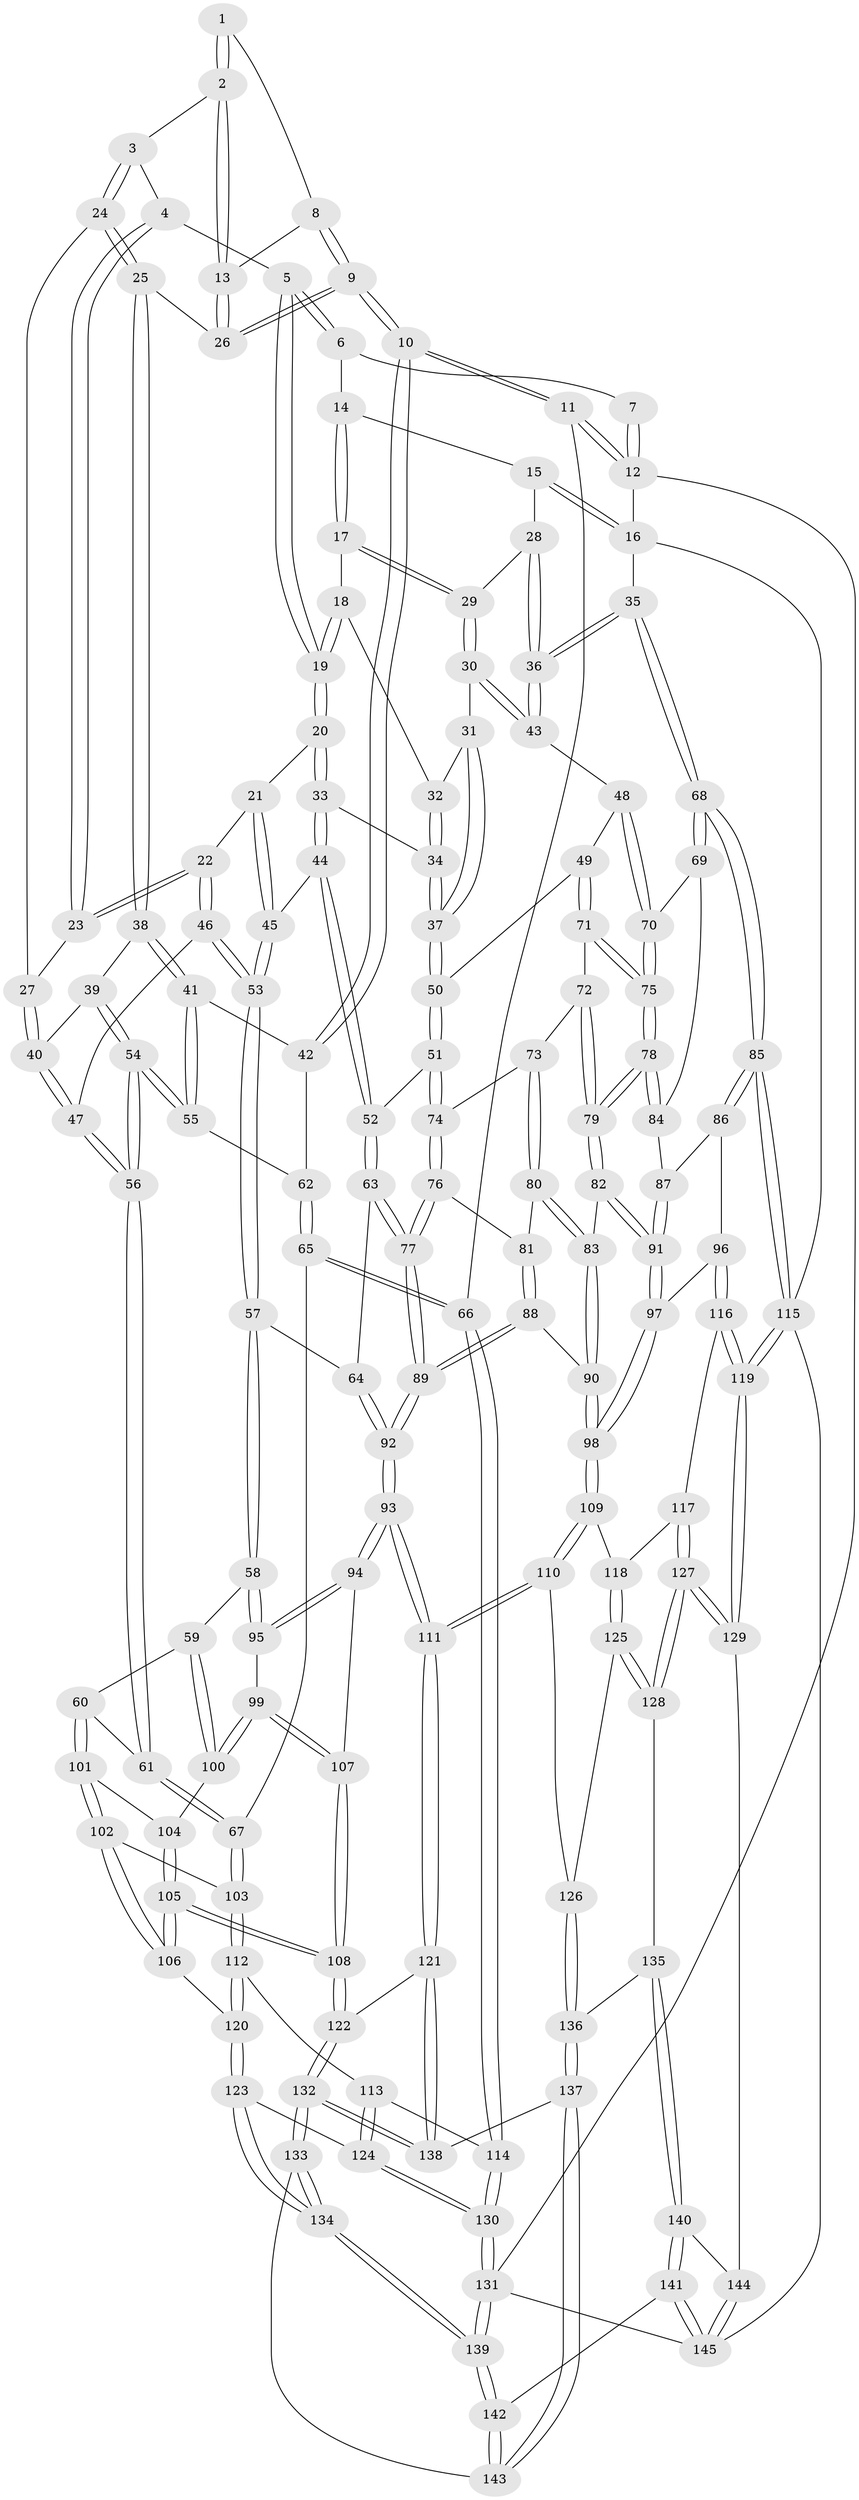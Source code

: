 // coarse degree distribution, {3: 0.09090909090909091, 6: 0.06818181818181818, 4: 0.5, 5: 0.32954545454545453, 7: 0.011363636363636364}
// Generated by graph-tools (version 1.1) at 2025/42/03/06/25 10:42:36]
// undirected, 145 vertices, 359 edges
graph export_dot {
graph [start="1"]
  node [color=gray90,style=filled];
  1 [pos="+0.10314373581430307+0"];
  2 [pos="+0.21954157265457738+0.04935493213403851"];
  3 [pos="+0.2290197888653013+0.059620310464695674"];
  4 [pos="+0.2578933861087142+0.06729256881750773"];
  5 [pos="+0.4893153654934442+0"];
  6 [pos="+0.49270256934372164+0"];
  7 [pos="+0.09426120155630828+0"];
  8 [pos="+0.08543777424793182+0"];
  9 [pos="+0+0.131902163931375"];
  10 [pos="+0+0.1959987331089602"];
  11 [pos="+0+0.1963110906347358"];
  12 [pos="+0+0"];
  13 [pos="+0.0985492652944344+0.11097590041914106"];
  14 [pos="+0.7805688045010093+0"];
  15 [pos="+1+0"];
  16 [pos="+1+0"];
  17 [pos="+0.7567966247302266+0.06810571364613924"];
  18 [pos="+0.6858935784740108+0.09864506951739735"];
  19 [pos="+0.49875529466413315+0.037510374919845234"];
  20 [pos="+0.492235951928114+0.0569780985222548"];
  21 [pos="+0.46158785783276934+0.08408983008655065"];
  22 [pos="+0.370546034158176+0.15217609555039704"];
  23 [pos="+0.35676820323150243+0.14594724428838096"];
  24 [pos="+0.2177012155945341+0.0986283540484725"];
  25 [pos="+0.1080991911197128+0.1441266968810713"];
  26 [pos="+0.0935381079939655+0.12380916606442742"];
  27 [pos="+0.2090262908386919+0.1642473734541539"];
  28 [pos="+0.8755436828731961+0.10947336873259388"];
  29 [pos="+0.8214912316345072+0.12844305352822363"];
  30 [pos="+0.811425325686182+0.17652548402630028"];
  31 [pos="+0.7101776020047812+0.17513263612741253"];
  32 [pos="+0.6855213022907254+0.11302698405825076"];
  33 [pos="+0.550111566277651+0.17104463365696498"];
  34 [pos="+0.646792016041367+0.18410320738847616"];
  35 [pos="+1+0.293161796927538"];
  36 [pos="+1+0.26940318392052837"];
  37 [pos="+0.6845791686430872+0.2342362621039075"];
  38 [pos="+0.12617314875241536+0.17540971037222433"];
  39 [pos="+0.1732978326562504+0.20978237896397958"];
  40 [pos="+0.17383853295554808+0.2094127358245308"];
  41 [pos="+0.03502208683682557+0.24733264653288164"];
  42 [pos="+0.004285576358322267+0.2524101779219782"];
  43 [pos="+0.8162089354592426+0.2581434343374622"];
  44 [pos="+0.5589062657464533+0.24904107269874345"];
  45 [pos="+0.47421963766912967+0.28232545863256747"];
  46 [pos="+0.35688150157390836+0.21194801905941082"];
  47 [pos="+0.35526404978882725+0.213201455185889"];
  48 [pos="+0.8007286952146928+0.27575817298156924"];
  49 [pos="+0.7973932527289121+0.2770425812497398"];
  50 [pos="+0.6902468151666481+0.2706001380862179"];
  51 [pos="+0.636021797646838+0.3081063532058742"];
  52 [pos="+0.6109927042386898+0.306254534888378"];
  53 [pos="+0.43733172049740915+0.3076487459361673"];
  54 [pos="+0.17468807866461755+0.2923427999151113"];
  55 [pos="+0.1475736675448739+0.29224103488793346"];
  56 [pos="+0.22988948576750015+0.37745207648402074"];
  57 [pos="+0.4376933917397733+0.40025038211650193"];
  58 [pos="+0.3796497327385379+0.4384623675522485"];
  59 [pos="+0.32998491311023537+0.4443009595184464"];
  60 [pos="+0.2673805190708116+0.43081042052394375"];
  61 [pos="+0.23314652724281304+0.4082841179386608"];
  62 [pos="+0.06186235766840844+0.32535418177430947"];
  63 [pos="+0.5209995809909905+0.4090343319895322"];
  64 [pos="+0.4862266109846953+0.4085191955563405"];
  65 [pos="+0.020757632263204682+0.4811770787957538"];
  66 [pos="+0+0.5036563431588119"];
  67 [pos="+0.0724767034227279+0.4872053021081914"];
  68 [pos="+1+0.40901425093438465"];
  69 [pos="+0.8920202332786346+0.40001309455671014"];
  70 [pos="+0.856286960180958+0.3785306836171066"];
  71 [pos="+0.7684161898153986+0.34918792101968005"];
  72 [pos="+0.698565019700171+0.39535243949726057"];
  73 [pos="+0.689347567216035+0.39399388740108093"];
  74 [pos="+0.6406049761305584+0.31750924583497964"];
  75 [pos="+0.7849186704791502+0.42450675910951036"];
  76 [pos="+0.6196986891128188+0.42812714071627755"];
  77 [pos="+0.5419346414294876+0.4297898822146199"];
  78 [pos="+0.7726764092807761+0.4527404383985778"];
  79 [pos="+0.7724535779449981+0.45307039235626173"];
  80 [pos="+0.6718590962496122+0.4244132962637146"];
  81 [pos="+0.6416382008476865+0.4360668573110674"];
  82 [pos="+0.7716242586878647+0.4871883820165152"];
  83 [pos="+0.6962003887298434+0.495761855575311"];
  84 [pos="+0.8692559202346786+0.43066024665163344"];
  85 [pos="+1+0.409306718219744"];
  86 [pos="+0.8963484521729114+0.510383617957681"];
  87 [pos="+0.8630543497250046+0.44964655664642045"];
  88 [pos="+0.6201762216184121+0.5362452028433035"];
  89 [pos="+0.5930889049269926+0.5399921258623277"];
  90 [pos="+0.6422245522240805+0.5390543871218301"];
  91 [pos="+0.7979893773441882+0.5218084710794096"];
  92 [pos="+0.5148187405370285+0.6264865602220356"];
  93 [pos="+0.5139089522332961+0.6277788281769168"];
  94 [pos="+0.48540933201358155+0.6137979083478271"];
  95 [pos="+0.47585082225816755+0.60420908687821"];
  96 [pos="+0.8278934139991061+0.5544270553672176"];
  97 [pos="+0.8040135593614262+0.5353358211060122"];
  98 [pos="+0.6977235986201337+0.5989854045580413"];
  99 [pos="+0.3493143246678991+0.5813759857864238"];
  100 [pos="+0.3451526230815393+0.5696506247528794"];
  101 [pos="+0.2613246748204326+0.47843082100556117"];
  102 [pos="+0.22141553094777158+0.6219951531710196"];
  103 [pos="+0.09181802759190248+0.5250134419775931"];
  104 [pos="+0.29092630891904825+0.5865118987353721"];
  105 [pos="+0.2600037542674144+0.69309763132033"];
  106 [pos="+0.24122148301712243+0.6879528777715187"];
  107 [pos="+0.32381496191483145+0.6662404334834056"];
  108 [pos="+0.2866990478398514+0.7052070918273888"];
  109 [pos="+0.6989046959733446+0.6195083740088134"];
  110 [pos="+0.5551062984452892+0.6963673031082867"];
  111 [pos="+0.5314325148346605+0.6940722580587267"];
  112 [pos="+0.11339308378884369+0.6701908568566554"];
  113 [pos="+0.08630652039819961+0.6842704939978831"];
  114 [pos="+0+0.5223988730414034"];
  115 [pos="+1+0.6928086286370801"];
  116 [pos="+0.8365164260292708+0.5789645574441561"];
  117 [pos="+0.8074974940650141+0.6734436267362307"];
  118 [pos="+0.7408377245938109+0.6783690948137161"];
  119 [pos="+1+0.6993239387100597"];
  120 [pos="+0.20289568345498357+0.7007106791075889"];
  121 [pos="+0.518858422422482+0.7184933258760591"];
  122 [pos="+0.305580732097109+0.734664897217475"];
  123 [pos="+0.1264556583943379+0.8324200341738871"];
  124 [pos="+0.02803312137762498+0.7871099889721459"];
  125 [pos="+0.7011631703172683+0.7332994315253633"];
  126 [pos="+0.6058226640178586+0.7166720214412262"];
  127 [pos="+0.9146994640372583+0.7990710186323113"];
  128 [pos="+0.7249377943101349+0.8156694461202809"];
  129 [pos="+0.9190687071084452+0.80103350906002"];
  130 [pos="+0+0.8261585418704737"];
  131 [pos="+0+1"];
  132 [pos="+0.3234250914528083+0.9031769427743831"];
  133 [pos="+0.3182713169146595+0.9288019872203405"];
  134 [pos="+0.23900408551046787+1"];
  135 [pos="+0.7013287224096794+0.8471122079843347"];
  136 [pos="+0.6625041811705094+0.8488476796660804"];
  137 [pos="+0.5628990280239785+0.8765786255889364"];
  138 [pos="+0.5168561390600253+0.7458710343133282"];
  139 [pos="+0.20885787278455875+1"];
  140 [pos="+0.7339698672908803+0.9447962274410112"];
  141 [pos="+0.6856125964217553+1"];
  142 [pos="+0.6393459093686268+1"];
  143 [pos="+0.5545909015174946+0.8986359480879006"];
  144 [pos="+0.9000087068025678+0.863759067306649"];
  145 [pos="+0.9221462814345469+1"];
  1 -- 2;
  1 -- 2;
  1 -- 8;
  2 -- 3;
  2 -- 13;
  2 -- 13;
  3 -- 4;
  3 -- 24;
  3 -- 24;
  4 -- 5;
  4 -- 23;
  4 -- 23;
  5 -- 6;
  5 -- 6;
  5 -- 19;
  5 -- 19;
  6 -- 7;
  6 -- 14;
  7 -- 12;
  7 -- 12;
  8 -- 9;
  8 -- 9;
  8 -- 13;
  9 -- 10;
  9 -- 10;
  9 -- 26;
  9 -- 26;
  10 -- 11;
  10 -- 11;
  10 -- 42;
  10 -- 42;
  11 -- 12;
  11 -- 12;
  11 -- 66;
  12 -- 16;
  12 -- 131;
  13 -- 26;
  13 -- 26;
  14 -- 15;
  14 -- 17;
  14 -- 17;
  15 -- 16;
  15 -- 16;
  15 -- 28;
  16 -- 35;
  16 -- 115;
  17 -- 18;
  17 -- 29;
  17 -- 29;
  18 -- 19;
  18 -- 19;
  18 -- 32;
  19 -- 20;
  19 -- 20;
  20 -- 21;
  20 -- 33;
  20 -- 33;
  21 -- 22;
  21 -- 45;
  21 -- 45;
  22 -- 23;
  22 -- 23;
  22 -- 46;
  22 -- 46;
  23 -- 27;
  24 -- 25;
  24 -- 25;
  24 -- 27;
  25 -- 26;
  25 -- 38;
  25 -- 38;
  27 -- 40;
  27 -- 40;
  28 -- 29;
  28 -- 36;
  28 -- 36;
  29 -- 30;
  29 -- 30;
  30 -- 31;
  30 -- 43;
  30 -- 43;
  31 -- 32;
  31 -- 37;
  31 -- 37;
  32 -- 34;
  32 -- 34;
  33 -- 34;
  33 -- 44;
  33 -- 44;
  34 -- 37;
  34 -- 37;
  35 -- 36;
  35 -- 36;
  35 -- 68;
  35 -- 68;
  36 -- 43;
  36 -- 43;
  37 -- 50;
  37 -- 50;
  38 -- 39;
  38 -- 41;
  38 -- 41;
  39 -- 40;
  39 -- 54;
  39 -- 54;
  40 -- 47;
  40 -- 47;
  41 -- 42;
  41 -- 55;
  41 -- 55;
  42 -- 62;
  43 -- 48;
  44 -- 45;
  44 -- 52;
  44 -- 52;
  45 -- 53;
  45 -- 53;
  46 -- 47;
  46 -- 53;
  46 -- 53;
  47 -- 56;
  47 -- 56;
  48 -- 49;
  48 -- 70;
  48 -- 70;
  49 -- 50;
  49 -- 71;
  49 -- 71;
  50 -- 51;
  50 -- 51;
  51 -- 52;
  51 -- 74;
  51 -- 74;
  52 -- 63;
  52 -- 63;
  53 -- 57;
  53 -- 57;
  54 -- 55;
  54 -- 55;
  54 -- 56;
  54 -- 56;
  55 -- 62;
  56 -- 61;
  56 -- 61;
  57 -- 58;
  57 -- 58;
  57 -- 64;
  58 -- 59;
  58 -- 95;
  58 -- 95;
  59 -- 60;
  59 -- 100;
  59 -- 100;
  60 -- 61;
  60 -- 101;
  60 -- 101;
  61 -- 67;
  61 -- 67;
  62 -- 65;
  62 -- 65;
  63 -- 64;
  63 -- 77;
  63 -- 77;
  64 -- 92;
  64 -- 92;
  65 -- 66;
  65 -- 66;
  65 -- 67;
  66 -- 114;
  66 -- 114;
  67 -- 103;
  67 -- 103;
  68 -- 69;
  68 -- 69;
  68 -- 85;
  68 -- 85;
  69 -- 70;
  69 -- 84;
  70 -- 75;
  70 -- 75;
  71 -- 72;
  71 -- 75;
  71 -- 75;
  72 -- 73;
  72 -- 79;
  72 -- 79;
  73 -- 74;
  73 -- 80;
  73 -- 80;
  74 -- 76;
  74 -- 76;
  75 -- 78;
  75 -- 78;
  76 -- 77;
  76 -- 77;
  76 -- 81;
  77 -- 89;
  77 -- 89;
  78 -- 79;
  78 -- 79;
  78 -- 84;
  78 -- 84;
  79 -- 82;
  79 -- 82;
  80 -- 81;
  80 -- 83;
  80 -- 83;
  81 -- 88;
  81 -- 88;
  82 -- 83;
  82 -- 91;
  82 -- 91;
  83 -- 90;
  83 -- 90;
  84 -- 87;
  85 -- 86;
  85 -- 86;
  85 -- 115;
  85 -- 115;
  86 -- 87;
  86 -- 96;
  87 -- 91;
  87 -- 91;
  88 -- 89;
  88 -- 89;
  88 -- 90;
  89 -- 92;
  89 -- 92;
  90 -- 98;
  90 -- 98;
  91 -- 97;
  91 -- 97;
  92 -- 93;
  92 -- 93;
  93 -- 94;
  93 -- 94;
  93 -- 111;
  93 -- 111;
  94 -- 95;
  94 -- 95;
  94 -- 107;
  95 -- 99;
  96 -- 97;
  96 -- 116;
  96 -- 116;
  97 -- 98;
  97 -- 98;
  98 -- 109;
  98 -- 109;
  99 -- 100;
  99 -- 100;
  99 -- 107;
  99 -- 107;
  100 -- 104;
  101 -- 102;
  101 -- 102;
  101 -- 104;
  102 -- 103;
  102 -- 106;
  102 -- 106;
  103 -- 112;
  103 -- 112;
  104 -- 105;
  104 -- 105;
  105 -- 106;
  105 -- 106;
  105 -- 108;
  105 -- 108;
  106 -- 120;
  107 -- 108;
  107 -- 108;
  108 -- 122;
  108 -- 122;
  109 -- 110;
  109 -- 110;
  109 -- 118;
  110 -- 111;
  110 -- 111;
  110 -- 126;
  111 -- 121;
  111 -- 121;
  112 -- 113;
  112 -- 120;
  112 -- 120;
  113 -- 114;
  113 -- 124;
  113 -- 124;
  114 -- 130;
  114 -- 130;
  115 -- 119;
  115 -- 119;
  115 -- 145;
  116 -- 117;
  116 -- 119;
  116 -- 119;
  117 -- 118;
  117 -- 127;
  117 -- 127;
  118 -- 125;
  118 -- 125;
  119 -- 129;
  119 -- 129;
  120 -- 123;
  120 -- 123;
  121 -- 122;
  121 -- 138;
  121 -- 138;
  122 -- 132;
  122 -- 132;
  123 -- 124;
  123 -- 134;
  123 -- 134;
  124 -- 130;
  124 -- 130;
  125 -- 126;
  125 -- 128;
  125 -- 128;
  126 -- 136;
  126 -- 136;
  127 -- 128;
  127 -- 128;
  127 -- 129;
  127 -- 129;
  128 -- 135;
  129 -- 144;
  130 -- 131;
  130 -- 131;
  131 -- 139;
  131 -- 139;
  131 -- 145;
  132 -- 133;
  132 -- 133;
  132 -- 138;
  132 -- 138;
  133 -- 134;
  133 -- 134;
  133 -- 143;
  134 -- 139;
  134 -- 139;
  135 -- 136;
  135 -- 140;
  135 -- 140;
  136 -- 137;
  136 -- 137;
  137 -- 138;
  137 -- 143;
  137 -- 143;
  139 -- 142;
  139 -- 142;
  140 -- 141;
  140 -- 141;
  140 -- 144;
  141 -- 142;
  141 -- 145;
  141 -- 145;
  142 -- 143;
  142 -- 143;
  144 -- 145;
  144 -- 145;
}
